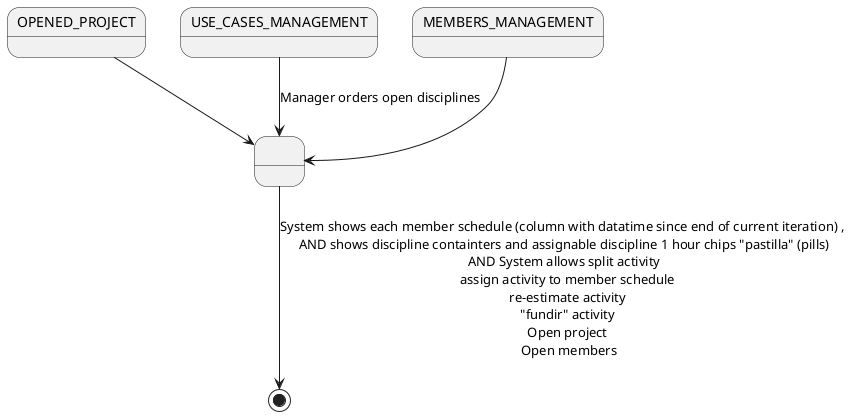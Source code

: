 @startuml

    state 0 as "OPENED_PROJECT"
    state 1 as " "
    state 2 as "USE_CASES_MANAGEMENT"
    state 3 as "MEMBERS_MANAGEMENT"

    0 --> 1
    2 --> 1 : Manager orders open disciplines
    3 --> 1
    1 --> [*] : System shows each member schedule (column with datatime since end of current iteration) , \n AND shows discipline containters and assignable discipline 1 hour chips "pastilla" (pills) \n AND System allows split activity \n   assign activity to member schedule \n   re-estimate activity \n   "fundir" activity \n   Open project \n   Open members


@enduml

